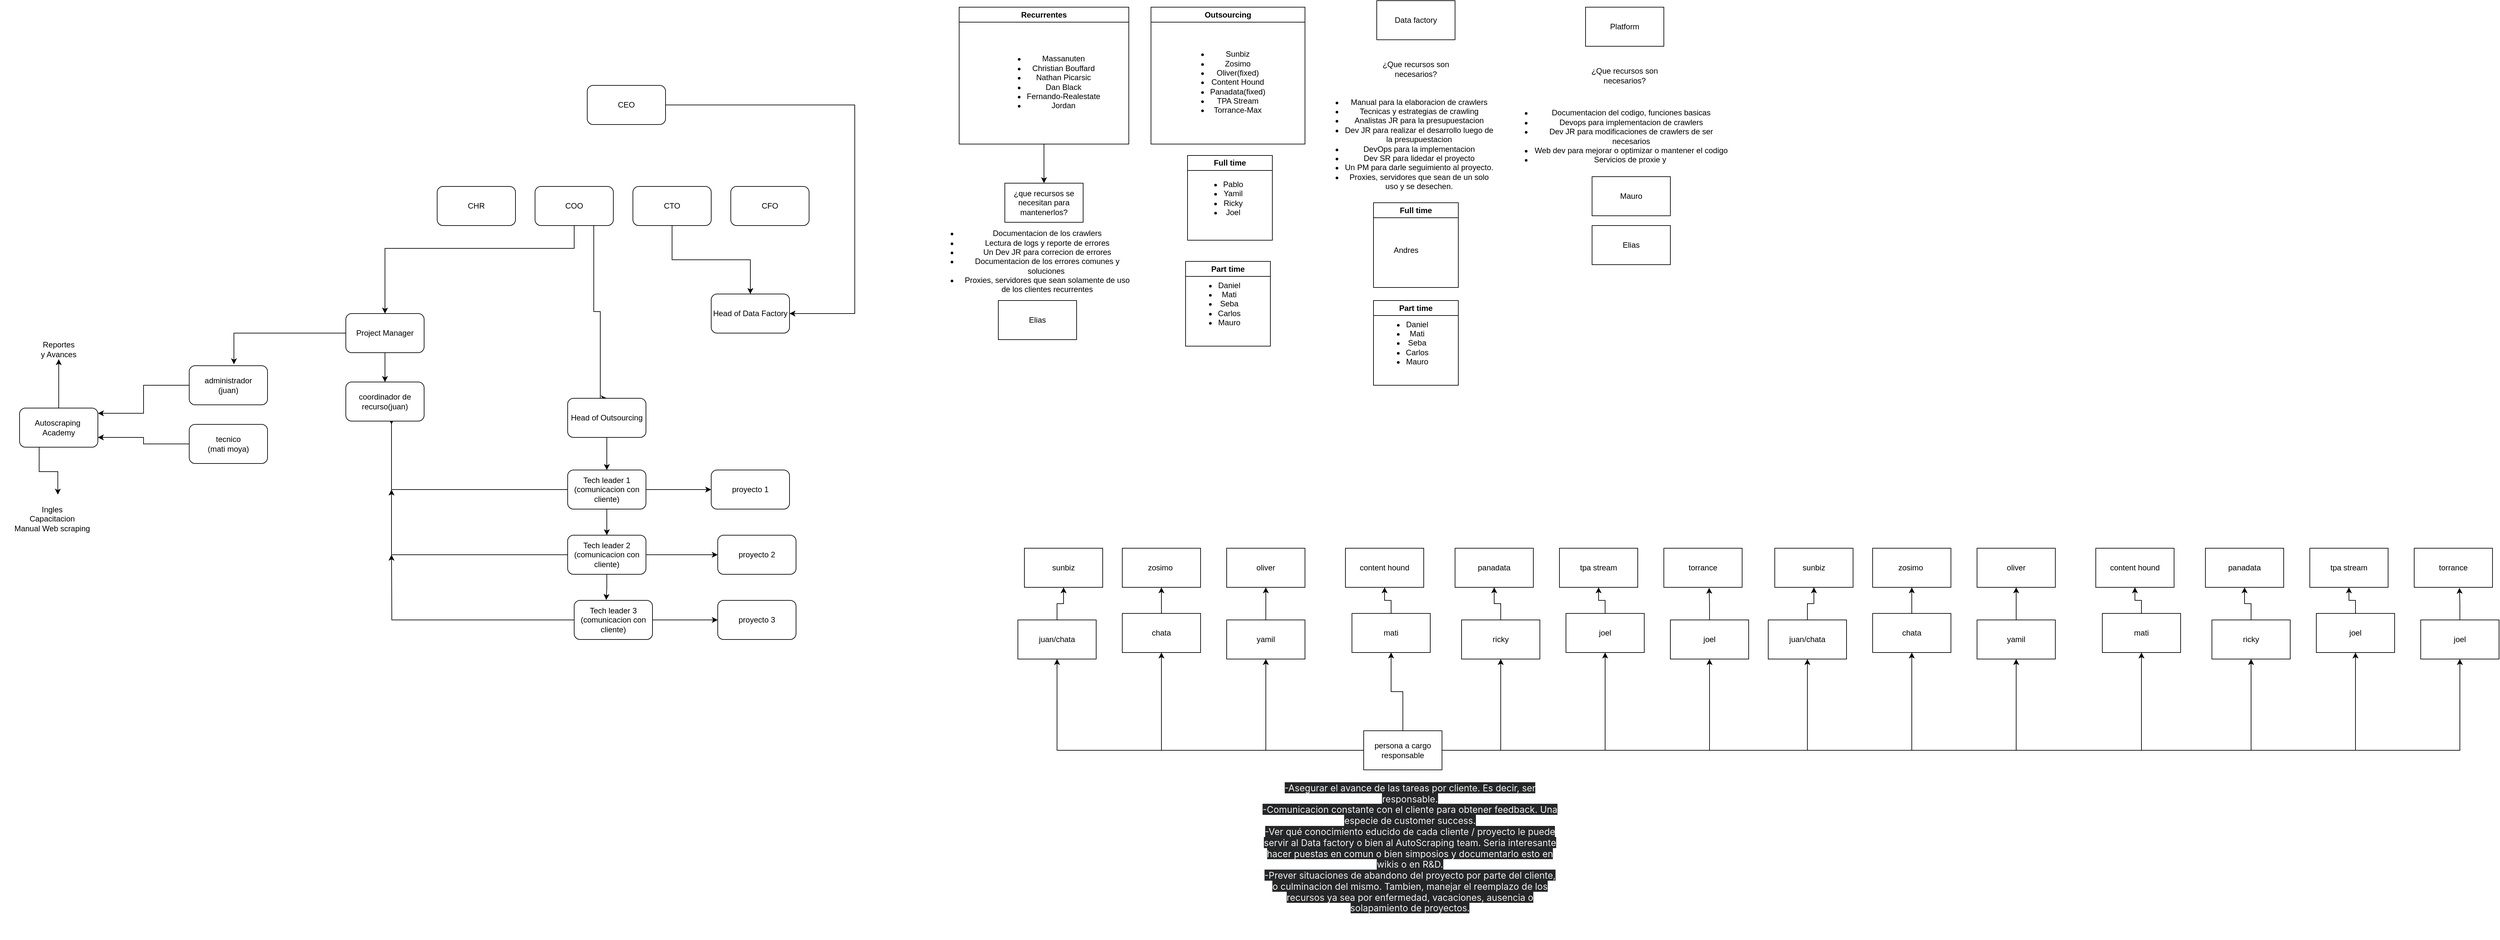 <mxfile version="20.7.4" type="github">
  <diagram id="h-Uzjyx9aiDMXFMbHH1c" name="Página-1">
    <mxGraphModel dx="3163" dy="838" grid="1" gridSize="10" guides="1" tooltips="1" connect="1" arrows="1" fold="1" page="1" pageScale="1" pageWidth="827" pageHeight="1169" math="0" shadow="0">
      <root>
        <mxCell id="0" />
        <mxCell id="1" parent="0" />
        <mxCell id="ti_FvRGkcxW3kPCKKKin-7" style="edgeStyle=orthogonalEdgeStyle;rounded=0;orthogonalLoop=1;jettySize=auto;html=1;" parent="1" source="ti_FvRGkcxW3kPCKKKin-1" edge="1">
          <mxGeometry relative="1" as="geometry">
            <mxPoint x="150" y="310" as="targetPoint" />
          </mxGeometry>
        </mxCell>
        <mxCell id="ti_FvRGkcxW3kPCKKKin-1" value="Recurrentes" style="swimlane;whiteSpace=wrap;html=1;" parent="1" vertex="1">
          <mxGeometry x="20" y="40" width="260" height="210" as="geometry" />
        </mxCell>
        <mxCell id="ti_FvRGkcxW3kPCKKKin-2" value="&lt;ul&gt;&lt;li&gt;Massanuten&lt;/li&gt;&lt;li&gt;Christian Bouffard&lt;/li&gt;&lt;li&gt;Nathan Picarsic&lt;/li&gt;&lt;li&gt;Dan Black&lt;/li&gt;&lt;li&gt;Fernando-Realestate&lt;/li&gt;&lt;li&gt;Jordan&lt;/li&gt;&lt;/ul&gt;" style="text;html=1;strokeColor=none;fillColor=none;align=center;verticalAlign=middle;whiteSpace=wrap;rounded=0;" parent="ti_FvRGkcxW3kPCKKKin-1" vertex="1">
          <mxGeometry x="20" y="50" width="240" height="130" as="geometry" />
        </mxCell>
        <mxCell id="ti_FvRGkcxW3kPCKKKin-3" value="Outsourcing" style="swimlane;whiteSpace=wrap;html=1;" parent="1" vertex="1">
          <mxGeometry x="314" y="40" width="236" height="210" as="geometry" />
        </mxCell>
        <mxCell id="ti_FvRGkcxW3kPCKKKin-4" value="&lt;ul&gt;&lt;li&gt;Sunbiz&lt;/li&gt;&lt;li&gt;Zosimo&lt;/li&gt;&lt;li&gt;Oliver(fixed)&lt;/li&gt;&lt;li&gt;Content Hound&lt;/li&gt;&lt;li&gt;Panadata(fixed)&lt;/li&gt;&lt;li&gt;TPA Stream&lt;/li&gt;&lt;li&gt;Torrance-Max&lt;/li&gt;&lt;/ul&gt;" style="text;html=1;strokeColor=none;fillColor=none;align=center;verticalAlign=middle;whiteSpace=wrap;rounded=0;" parent="ti_FvRGkcxW3kPCKKKin-3" vertex="1">
          <mxGeometry x="16" y="40" width="194" height="150" as="geometry" />
        </mxCell>
        <mxCell id="ti_FvRGkcxW3kPCKKKin-5" value="Data factory" style="rounded=0;whiteSpace=wrap;html=1;" parent="1" vertex="1">
          <mxGeometry x="660" y="30" width="120" height="60" as="geometry" />
        </mxCell>
        <mxCell id="ti_FvRGkcxW3kPCKKKin-6" value="Platform" style="rounded=0;whiteSpace=wrap;html=1;" parent="1" vertex="1">
          <mxGeometry x="980" y="40" width="120" height="60" as="geometry" />
        </mxCell>
        <mxCell id="ti_FvRGkcxW3kPCKKKin-8" value="¿que recursos se necesitan para mantenerlos?" style="rounded=0;whiteSpace=wrap;html=1;" parent="1" vertex="1">
          <mxGeometry x="90" y="310" width="120" height="60" as="geometry" />
        </mxCell>
        <mxCell id="ti_FvRGkcxW3kPCKKKin-9" value="&lt;ul&gt;&lt;li&gt;Documentacion de los crawlers&lt;/li&gt;&lt;li&gt;Lectura de logs y reporte de errores&lt;/li&gt;&lt;li&gt;Un Dev JR para correcion de errores&lt;/li&gt;&lt;li&gt;Documentacion de los errores comunes y soluciones&amp;nbsp;&lt;/li&gt;&lt;li&gt;Proxies, servidores que sean solamente de uso de los clientes recurrentes&lt;/li&gt;&lt;/ul&gt;" style="text;html=1;strokeColor=none;fillColor=none;align=center;verticalAlign=middle;whiteSpace=wrap;rounded=0;" parent="1" vertex="1">
          <mxGeometry x="-20" y="310" width="310" height="240" as="geometry" />
        </mxCell>
        <mxCell id="ti_FvRGkcxW3kPCKKKin-11" value="¿Que recursos son necesarios?" style="text;html=1;strokeColor=none;fillColor=none;align=center;verticalAlign=middle;whiteSpace=wrap;rounded=0;" parent="1" vertex="1">
          <mxGeometry x="650" y="105" width="140" height="60" as="geometry" />
        </mxCell>
        <mxCell id="ti_FvRGkcxW3kPCKKKin-12" value="¿Que recursos son necesarios?" style="text;html=1;strokeColor=none;fillColor=none;align=center;verticalAlign=middle;whiteSpace=wrap;rounded=0;" parent="1" vertex="1">
          <mxGeometry x="970" y="115" width="140" height="60" as="geometry" />
        </mxCell>
        <mxCell id="ti_FvRGkcxW3kPCKKKin-13" value="&lt;ul&gt;&lt;li&gt;Manual para la elaboracion de crawlers&lt;/li&gt;&lt;li&gt;Tecnicas y estrategias de crawling&lt;/li&gt;&lt;li&gt;Analistas JR para la presupuestacion&lt;/li&gt;&lt;li&gt;Dev JR para realizar el desarrollo luego de la presupuestacion&lt;/li&gt;&lt;li&gt;DevOps para la implementacion&lt;/li&gt;&lt;li&gt;Dev SR para lidedar el proyecto&lt;/li&gt;&lt;li&gt;Un PM para darle seguimiento al proyecto.&lt;/li&gt;&lt;li&gt;Proxies, servidores que sean de un solo uso y se desechen.&lt;/li&gt;&lt;/ul&gt;" style="text;html=1;strokeColor=none;fillColor=none;align=center;verticalAlign=middle;whiteSpace=wrap;rounded=0;" parent="1" vertex="1">
          <mxGeometry x="570" y="175" width="270" height="150" as="geometry" />
        </mxCell>
        <mxCell id="ti_FvRGkcxW3kPCKKKin-14" value="&lt;ul&gt;&lt;li&gt;Documentacion del codigo, funciones basicas&lt;/li&gt;&lt;li&gt;Devops para implementacion de crawlers&lt;/li&gt;&lt;li&gt;Dev JR para modificaciones de crawlers de ser necesarios&lt;/li&gt;&lt;li&gt;Web dev para mejorar o optimizar o mantener el codigo&lt;/li&gt;&lt;li&gt;Servicios de proxie y&amp;nbsp;&lt;/li&gt;&lt;/ul&gt;" style="text;html=1;strokeColor=none;fillColor=none;align=center;verticalAlign=middle;whiteSpace=wrap;rounded=0;" parent="1" vertex="1">
          <mxGeometry x="860" y="140" width="340" height="195" as="geometry" />
        </mxCell>
        <mxCell id="ti_FvRGkcxW3kPCKKKin-16" value="&lt;ul&gt;&lt;li&gt;Pablo&lt;/li&gt;&lt;li&gt;Yamil&lt;/li&gt;&lt;li&gt;Ricky&lt;/li&gt;&lt;li&gt;Joel&lt;/li&gt;&lt;/ul&gt;" style="text;html=1;strokeColor=none;fillColor=none;align=center;verticalAlign=middle;whiteSpace=wrap;rounded=0;" parent="1" vertex="1">
          <mxGeometry x="360" y="305" width="120" height="55" as="geometry" />
        </mxCell>
        <mxCell id="ti_FvRGkcxW3kPCKKKin-17" value="Elias" style="rounded=0;whiteSpace=wrap;html=1;" parent="1" vertex="1">
          <mxGeometry x="80" y="490" width="120" height="60" as="geometry" />
        </mxCell>
        <mxCell id="ti_FvRGkcxW3kPCKKKin-18" value="Full time" style="swimlane;whiteSpace=wrap;html=1;" parent="1" vertex="1">
          <mxGeometry x="370" y="267.5" width="130" height="130" as="geometry" />
        </mxCell>
        <mxCell id="ti_FvRGkcxW3kPCKKKin-19" value="Part time" style="swimlane;whiteSpace=wrap;html=1;" parent="1" vertex="1">
          <mxGeometry x="367" y="430" width="130" height="130" as="geometry" />
        </mxCell>
        <mxCell id="ti_FvRGkcxW3kPCKKKin-20" value="&lt;ul&gt;&lt;li&gt;Daniel&lt;/li&gt;&lt;li&gt;Mati&lt;/li&gt;&lt;li&gt;Seba&lt;/li&gt;&lt;li&gt;Carlos&lt;/li&gt;&lt;li&gt;Mauro&lt;/li&gt;&lt;/ul&gt;" style="text;html=1;strokeColor=none;fillColor=none;align=center;verticalAlign=middle;whiteSpace=wrap;rounded=0;" parent="ti_FvRGkcxW3kPCKKKin-19" vertex="1">
          <mxGeometry x="17" y="50" width="60" height="30" as="geometry" />
        </mxCell>
        <mxCell id="ti_FvRGkcxW3kPCKKKin-21" value="Full time" style="swimlane;whiteSpace=wrap;html=1;" parent="1" vertex="1">
          <mxGeometry x="655" y="340" width="130" height="130" as="geometry" />
        </mxCell>
        <mxCell id="ti_FvRGkcxW3kPCKKKin-24" value="Andres" style="text;html=1;strokeColor=none;fillColor=none;align=center;verticalAlign=middle;whiteSpace=wrap;rounded=0;" parent="ti_FvRGkcxW3kPCKKKin-21" vertex="1">
          <mxGeometry x="20" y="57.5" width="60" height="30" as="geometry" />
        </mxCell>
        <mxCell id="ti_FvRGkcxW3kPCKKKin-28" value="Part time" style="swimlane;whiteSpace=wrap;html=1;" parent="1" vertex="1">
          <mxGeometry x="655" y="490" width="130" height="130" as="geometry" />
        </mxCell>
        <mxCell id="ti_FvRGkcxW3kPCKKKin-29" value="&lt;ul&gt;&lt;li&gt;Daniel&lt;/li&gt;&lt;li&gt;Mati&lt;/li&gt;&lt;li&gt;Seba&lt;/li&gt;&lt;li&gt;Carlos&lt;/li&gt;&lt;li&gt;Mauro&lt;/li&gt;&lt;/ul&gt;" style="text;html=1;strokeColor=none;fillColor=none;align=center;verticalAlign=middle;whiteSpace=wrap;rounded=0;" parent="ti_FvRGkcxW3kPCKKKin-28" vertex="1">
          <mxGeometry x="17" y="50" width="60" height="30" as="geometry" />
        </mxCell>
        <mxCell id="ti_FvRGkcxW3kPCKKKin-30" value="Mauro" style="rounded=0;whiteSpace=wrap;html=1;" parent="1" vertex="1">
          <mxGeometry x="990" y="300" width="120" height="60" as="geometry" />
        </mxCell>
        <mxCell id="ti_FvRGkcxW3kPCKKKin-31" value="Elias" style="rounded=0;whiteSpace=wrap;html=1;" parent="1" vertex="1">
          <mxGeometry x="990" y="375" width="120" height="60" as="geometry" />
        </mxCell>
        <mxCell id="ti_FvRGkcxW3kPCKKKin-32" value="sunbiz" style="rounded=0;whiteSpace=wrap;html=1;" parent="1" vertex="1">
          <mxGeometry x="120" y="870" width="120" height="60" as="geometry" />
        </mxCell>
        <mxCell id="ti_FvRGkcxW3kPCKKKin-33" value="zosimo&lt;span style=&quot;white-space: pre;&quot;&gt; &lt;/span&gt;" style="rounded=0;whiteSpace=wrap;html=1;" parent="1" vertex="1">
          <mxGeometry x="270" y="870" width="120" height="60" as="geometry" />
        </mxCell>
        <mxCell id="ti_FvRGkcxW3kPCKKKin-34" value="oliver" style="rounded=0;whiteSpace=wrap;html=1;" parent="1" vertex="1">
          <mxGeometry x="430" y="870" width="120" height="60" as="geometry" />
        </mxCell>
        <mxCell id="ti_FvRGkcxW3kPCKKKin-35" value="content hound" style="rounded=0;whiteSpace=wrap;html=1;" parent="1" vertex="1">
          <mxGeometry x="612" y="870" width="120" height="60" as="geometry" />
        </mxCell>
        <mxCell id="ti_FvRGkcxW3kPCKKKin-36" value="panadata" style="rounded=0;whiteSpace=wrap;html=1;" parent="1" vertex="1">
          <mxGeometry x="780" y="870" width="120" height="60" as="geometry" />
        </mxCell>
        <mxCell id="ti_FvRGkcxW3kPCKKKin-37" value="tpa stream" style="rounded=0;whiteSpace=wrap;html=1;" parent="1" vertex="1">
          <mxGeometry x="940" y="870" width="120" height="60" as="geometry" />
        </mxCell>
        <mxCell id="ti_FvRGkcxW3kPCKKKin-38" value="torrance" style="rounded=0;whiteSpace=wrap;html=1;" parent="1" vertex="1">
          <mxGeometry x="1100" y="870" width="120" height="60" as="geometry" />
        </mxCell>
        <mxCell id="ti_FvRGkcxW3kPCKKKin-55" style="edgeStyle=orthogonalEdgeStyle;rounded=0;orthogonalLoop=1;jettySize=auto;html=1;entryX=0.5;entryY=1;entryDx=0;entryDy=0;" parent="1" source="ti_FvRGkcxW3kPCKKKin-39" target="ti_FvRGkcxW3kPCKKKin-32" edge="1">
          <mxGeometry relative="1" as="geometry" />
        </mxCell>
        <mxCell id="ti_FvRGkcxW3kPCKKKin-39" value="juan/chata" style="rounded=0;whiteSpace=wrap;html=1;" parent="1" vertex="1">
          <mxGeometry x="110" y="980" width="120" height="60" as="geometry" />
        </mxCell>
        <mxCell id="ti_FvRGkcxW3kPCKKKin-56" style="edgeStyle=orthogonalEdgeStyle;rounded=0;orthogonalLoop=1;jettySize=auto;html=1;" parent="1" source="ti_FvRGkcxW3kPCKKKin-40" target="ti_FvRGkcxW3kPCKKKin-33" edge="1">
          <mxGeometry relative="1" as="geometry" />
        </mxCell>
        <mxCell id="ti_FvRGkcxW3kPCKKKin-40" value="chata" style="rounded=0;whiteSpace=wrap;html=1;" parent="1" vertex="1">
          <mxGeometry x="270" y="970" width="120" height="60" as="geometry" />
        </mxCell>
        <mxCell id="ti_FvRGkcxW3kPCKKKin-57" style="edgeStyle=orthogonalEdgeStyle;rounded=0;orthogonalLoop=1;jettySize=auto;html=1;" parent="1" source="ti_FvRGkcxW3kPCKKKin-41" target="ti_FvRGkcxW3kPCKKKin-34" edge="1">
          <mxGeometry relative="1" as="geometry" />
        </mxCell>
        <mxCell id="ti_FvRGkcxW3kPCKKKin-41" value="yamil" style="rounded=0;whiteSpace=wrap;html=1;" parent="1" vertex="1">
          <mxGeometry x="430" y="980" width="120" height="60" as="geometry" />
        </mxCell>
        <mxCell id="ti_FvRGkcxW3kPCKKKin-58" style="edgeStyle=orthogonalEdgeStyle;rounded=0;orthogonalLoop=1;jettySize=auto;html=1;" parent="1" source="ti_FvRGkcxW3kPCKKKin-42" target="ti_FvRGkcxW3kPCKKKin-35" edge="1">
          <mxGeometry relative="1" as="geometry" />
        </mxCell>
        <mxCell id="ti_FvRGkcxW3kPCKKKin-42" value="mati" style="rounded=0;whiteSpace=wrap;html=1;" parent="1" vertex="1">
          <mxGeometry x="622" y="970" width="120" height="60" as="geometry" />
        </mxCell>
        <mxCell id="ti_FvRGkcxW3kPCKKKin-59" style="edgeStyle=orthogonalEdgeStyle;rounded=0;orthogonalLoop=1;jettySize=auto;html=1;entryX=0.5;entryY=1;entryDx=0;entryDy=0;" parent="1" source="ti_FvRGkcxW3kPCKKKin-43" target="ti_FvRGkcxW3kPCKKKin-36" edge="1">
          <mxGeometry relative="1" as="geometry" />
        </mxCell>
        <mxCell id="ti_FvRGkcxW3kPCKKKin-43" value="ricky" style="rounded=0;whiteSpace=wrap;html=1;" parent="1" vertex="1">
          <mxGeometry x="790" y="980" width="120" height="60" as="geometry" />
        </mxCell>
        <mxCell id="ti_FvRGkcxW3kPCKKKin-60" style="edgeStyle=orthogonalEdgeStyle;rounded=0;orthogonalLoop=1;jettySize=auto;html=1;" parent="1" source="ti_FvRGkcxW3kPCKKKin-44" target="ti_FvRGkcxW3kPCKKKin-37" edge="1">
          <mxGeometry relative="1" as="geometry" />
        </mxCell>
        <mxCell id="ti_FvRGkcxW3kPCKKKin-44" value="joel" style="rounded=0;whiteSpace=wrap;html=1;" parent="1" vertex="1">
          <mxGeometry x="950" y="970" width="120" height="60" as="geometry" />
        </mxCell>
        <mxCell id="ti_FvRGkcxW3kPCKKKin-61" style="edgeStyle=orthogonalEdgeStyle;rounded=0;orthogonalLoop=1;jettySize=auto;html=1;entryX=0.578;entryY=1.012;entryDx=0;entryDy=0;entryPerimeter=0;" parent="1" source="ti_FvRGkcxW3kPCKKKin-45" target="ti_FvRGkcxW3kPCKKKin-38" edge="1">
          <mxGeometry relative="1" as="geometry" />
        </mxCell>
        <mxCell id="ti_FvRGkcxW3kPCKKKin-45" value="joel" style="rounded=0;whiteSpace=wrap;html=1;" parent="1" vertex="1">
          <mxGeometry x="1110" y="980" width="120" height="60" as="geometry" />
        </mxCell>
        <mxCell id="ti_FvRGkcxW3kPCKKKin-48" style="edgeStyle=orthogonalEdgeStyle;rounded=0;orthogonalLoop=1;jettySize=auto;html=1;entryX=0.5;entryY=1;entryDx=0;entryDy=0;" parent="1" source="ti_FvRGkcxW3kPCKKKin-46" target="ti_FvRGkcxW3kPCKKKin-39" edge="1">
          <mxGeometry relative="1" as="geometry" />
        </mxCell>
        <mxCell id="ti_FvRGkcxW3kPCKKKin-49" style="edgeStyle=orthogonalEdgeStyle;rounded=0;orthogonalLoop=1;jettySize=auto;html=1;" parent="1" source="ti_FvRGkcxW3kPCKKKin-46" target="ti_FvRGkcxW3kPCKKKin-40" edge="1">
          <mxGeometry relative="1" as="geometry" />
        </mxCell>
        <mxCell id="ti_FvRGkcxW3kPCKKKin-50" style="edgeStyle=orthogonalEdgeStyle;rounded=0;orthogonalLoop=1;jettySize=auto;html=1;entryX=0.5;entryY=1;entryDx=0;entryDy=0;" parent="1" source="ti_FvRGkcxW3kPCKKKin-46" target="ti_FvRGkcxW3kPCKKKin-41" edge="1">
          <mxGeometry relative="1" as="geometry" />
        </mxCell>
        <mxCell id="ti_FvRGkcxW3kPCKKKin-51" style="edgeStyle=orthogonalEdgeStyle;rounded=0;orthogonalLoop=1;jettySize=auto;html=1;entryX=0.5;entryY=1;entryDx=0;entryDy=0;" parent="1" source="ti_FvRGkcxW3kPCKKKin-46" target="ti_FvRGkcxW3kPCKKKin-42" edge="1">
          <mxGeometry relative="1" as="geometry" />
        </mxCell>
        <mxCell id="ti_FvRGkcxW3kPCKKKin-52" style="edgeStyle=orthogonalEdgeStyle;rounded=0;orthogonalLoop=1;jettySize=auto;html=1;entryX=0.5;entryY=1;entryDx=0;entryDy=0;" parent="1" source="ti_FvRGkcxW3kPCKKKin-46" target="ti_FvRGkcxW3kPCKKKin-43" edge="1">
          <mxGeometry relative="1" as="geometry" />
        </mxCell>
        <mxCell id="ti_FvRGkcxW3kPCKKKin-53" style="edgeStyle=orthogonalEdgeStyle;rounded=0;orthogonalLoop=1;jettySize=auto;html=1;entryX=0.5;entryY=1;entryDx=0;entryDy=0;" parent="1" source="ti_FvRGkcxW3kPCKKKin-46" target="ti_FvRGkcxW3kPCKKKin-44" edge="1">
          <mxGeometry relative="1" as="geometry" />
        </mxCell>
        <mxCell id="ti_FvRGkcxW3kPCKKKin-54" style="edgeStyle=orthogonalEdgeStyle;rounded=0;orthogonalLoop=1;jettySize=auto;html=1;entryX=0.5;entryY=1;entryDx=0;entryDy=0;" parent="1" source="ti_FvRGkcxW3kPCKKKin-46" target="ti_FvRGkcxW3kPCKKKin-45" edge="1">
          <mxGeometry relative="1" as="geometry" />
        </mxCell>
        <mxCell id="ti_FvRGkcxW3kPCKKKin-84" style="edgeStyle=orthogonalEdgeStyle;rounded=0;orthogonalLoop=1;jettySize=auto;html=1;entryX=0.5;entryY=1;entryDx=0;entryDy=0;" parent="1" source="ti_FvRGkcxW3kPCKKKin-46" target="ti_FvRGkcxW3kPCKKKin-71" edge="1">
          <mxGeometry relative="1" as="geometry" />
        </mxCell>
        <mxCell id="ti_FvRGkcxW3kPCKKKin-85" style="edgeStyle=orthogonalEdgeStyle;rounded=0;orthogonalLoop=1;jettySize=auto;html=1;entryX=0.5;entryY=1;entryDx=0;entryDy=0;" parent="1" source="ti_FvRGkcxW3kPCKKKin-46" target="ti_FvRGkcxW3kPCKKKin-73" edge="1">
          <mxGeometry relative="1" as="geometry" />
        </mxCell>
        <mxCell id="ti_FvRGkcxW3kPCKKKin-86" style="edgeStyle=orthogonalEdgeStyle;rounded=0;orthogonalLoop=1;jettySize=auto;html=1;entryX=0.5;entryY=1;entryDx=0;entryDy=0;" parent="1" source="ti_FvRGkcxW3kPCKKKin-46" target="ti_FvRGkcxW3kPCKKKin-75" edge="1">
          <mxGeometry relative="1" as="geometry" />
        </mxCell>
        <mxCell id="ti_FvRGkcxW3kPCKKKin-87" style="edgeStyle=orthogonalEdgeStyle;rounded=0;orthogonalLoop=1;jettySize=auto;html=1;" parent="1" source="ti_FvRGkcxW3kPCKKKin-46" target="ti_FvRGkcxW3kPCKKKin-77" edge="1">
          <mxGeometry relative="1" as="geometry" />
        </mxCell>
        <mxCell id="ti_FvRGkcxW3kPCKKKin-88" style="edgeStyle=orthogonalEdgeStyle;rounded=0;orthogonalLoop=1;jettySize=auto;html=1;entryX=0.5;entryY=1;entryDx=0;entryDy=0;" parent="1" source="ti_FvRGkcxW3kPCKKKin-46" target="ti_FvRGkcxW3kPCKKKin-79" edge="1">
          <mxGeometry relative="1" as="geometry" />
        </mxCell>
        <mxCell id="ti_FvRGkcxW3kPCKKKin-89" style="edgeStyle=orthogonalEdgeStyle;rounded=0;orthogonalLoop=1;jettySize=auto;html=1;entryX=0.5;entryY=1;entryDx=0;entryDy=0;" parent="1" source="ti_FvRGkcxW3kPCKKKin-46" target="ti_FvRGkcxW3kPCKKKin-81" edge="1">
          <mxGeometry relative="1" as="geometry" />
        </mxCell>
        <mxCell id="ti_FvRGkcxW3kPCKKKin-90" style="edgeStyle=orthogonalEdgeStyle;rounded=0;orthogonalLoop=1;jettySize=auto;html=1;entryX=0.5;entryY=1;entryDx=0;entryDy=0;" parent="1" source="ti_FvRGkcxW3kPCKKKin-46" target="ti_FvRGkcxW3kPCKKKin-83" edge="1">
          <mxGeometry relative="1" as="geometry" />
        </mxCell>
        <mxCell id="ti_FvRGkcxW3kPCKKKin-46" value="persona a cargo responsable" style="rounded=0;whiteSpace=wrap;html=1;" parent="1" vertex="1">
          <mxGeometry x="640" y="1150" width="120" height="60" as="geometry" />
        </mxCell>
        <mxCell id="ti_FvRGkcxW3kPCKKKin-62" value="&lt;span style=&quot;color: rgb(245, 244, 243); font-family: -apple-system, BlinkMacSystemFont, &amp;quot;Segoe UI&amp;quot;, Roboto, &amp;quot;Helvetica Neue&amp;quot;, Helvetica, Arial, sans-serif; font-size: 14px; text-align: start; background-color: rgb(37, 38, 40);&quot;&gt;-Asegurar el avance de las tareas por cliente. Es decir, ser responsable.&lt;/span&gt;&lt;br style=&quot;color: rgb(245, 244, 243); font-family: -apple-system, BlinkMacSystemFont, &amp;quot;Segoe UI&amp;quot;, Roboto, &amp;quot;Helvetica Neue&amp;quot;, Helvetica, Arial, sans-serif; font-size: 14px; text-align: start; background-color: rgb(37, 38, 40);&quot;&gt;&lt;span style=&quot;color: rgb(245, 244, 243); font-family: -apple-system, BlinkMacSystemFont, &amp;quot;Segoe UI&amp;quot;, Roboto, &amp;quot;Helvetica Neue&amp;quot;, Helvetica, Arial, sans-serif; font-size: 14px; text-align: start; background-color: rgb(37, 38, 40);&quot;&gt;-Comunicacion constante con el cliente para obtener feedback. Una especie de customer success.&lt;/span&gt;&lt;br style=&quot;color: rgb(245, 244, 243); font-family: -apple-system, BlinkMacSystemFont, &amp;quot;Segoe UI&amp;quot;, Roboto, &amp;quot;Helvetica Neue&amp;quot;, Helvetica, Arial, sans-serif; font-size: 14px; text-align: start; background-color: rgb(37, 38, 40);&quot;&gt;&lt;span style=&quot;color: rgb(245, 244, 243); font-family: -apple-system, BlinkMacSystemFont, &amp;quot;Segoe UI&amp;quot;, Roboto, &amp;quot;Helvetica Neue&amp;quot;, Helvetica, Arial, sans-serif; font-size: 14px; text-align: start; background-color: rgb(37, 38, 40);&quot;&gt;-Ver qué conocimiento educido de cada cliente / proyecto le puede servir al Data factory o bien al AutoScraping team. Seria interesante hacer puestas en comun o bien simposios y documentarlo esto en wikis o en R&amp;amp;D.&lt;/span&gt;&lt;br style=&quot;color: rgb(245, 244, 243); font-family: -apple-system, BlinkMacSystemFont, &amp;quot;Segoe UI&amp;quot;, Roboto, &amp;quot;Helvetica Neue&amp;quot;, Helvetica, Arial, sans-serif; font-size: 14px; text-align: start; background-color: rgb(37, 38, 40);&quot;&gt;&lt;span style=&quot;color: rgb(245, 244, 243); font-family: -apple-system, BlinkMacSystemFont, &amp;quot;Segoe UI&amp;quot;, Roboto, &amp;quot;Helvetica Neue&amp;quot;, Helvetica, Arial, sans-serif; font-size: 14px; text-align: start; background-color: rgb(37, 38, 40);&quot;&gt;-Prever situaciones de abandono del proyecto por parte del cliente, o culminacion del mismo. Tambien, manejar el reemplazo de los recursos ya sea por enfermedad, vacaciones, ausencia o solapamiento de proyectos.&lt;/span&gt;" style="text;html=1;strokeColor=none;fillColor=none;align=center;verticalAlign=middle;whiteSpace=wrap;rounded=0;" parent="1" vertex="1">
          <mxGeometry x="482" y="1190" width="458" height="280" as="geometry" />
        </mxCell>
        <mxCell id="ti_FvRGkcxW3kPCKKKin-63" value="sunbiz" style="rounded=0;whiteSpace=wrap;html=1;" parent="1" vertex="1">
          <mxGeometry x="1270" y="870" width="120" height="60" as="geometry" />
        </mxCell>
        <mxCell id="ti_FvRGkcxW3kPCKKKin-64" value="zosimo&lt;span style=&quot;white-space: pre;&quot;&gt; &lt;/span&gt;" style="rounded=0;whiteSpace=wrap;html=1;" parent="1" vertex="1">
          <mxGeometry x="1420" y="870" width="120" height="60" as="geometry" />
        </mxCell>
        <mxCell id="ti_FvRGkcxW3kPCKKKin-65" value="oliver" style="rounded=0;whiteSpace=wrap;html=1;" parent="1" vertex="1">
          <mxGeometry x="1580" y="870" width="120" height="60" as="geometry" />
        </mxCell>
        <mxCell id="ti_FvRGkcxW3kPCKKKin-66" value="content hound" style="rounded=0;whiteSpace=wrap;html=1;" parent="1" vertex="1">
          <mxGeometry x="1762" y="870" width="120" height="60" as="geometry" />
        </mxCell>
        <mxCell id="ti_FvRGkcxW3kPCKKKin-67" value="panadata" style="rounded=0;whiteSpace=wrap;html=1;" parent="1" vertex="1">
          <mxGeometry x="1930" y="870" width="120" height="60" as="geometry" />
        </mxCell>
        <mxCell id="ti_FvRGkcxW3kPCKKKin-68" value="tpa stream" style="rounded=0;whiteSpace=wrap;html=1;" parent="1" vertex="1">
          <mxGeometry x="2090" y="870" width="120" height="60" as="geometry" />
        </mxCell>
        <mxCell id="ti_FvRGkcxW3kPCKKKin-69" value="torrance" style="rounded=0;whiteSpace=wrap;html=1;" parent="1" vertex="1">
          <mxGeometry x="2250" y="870" width="120" height="60" as="geometry" />
        </mxCell>
        <mxCell id="ti_FvRGkcxW3kPCKKKin-70" style="edgeStyle=orthogonalEdgeStyle;rounded=0;orthogonalLoop=1;jettySize=auto;html=1;entryX=0.5;entryY=1;entryDx=0;entryDy=0;" parent="1" source="ti_FvRGkcxW3kPCKKKin-71" target="ti_FvRGkcxW3kPCKKKin-63" edge="1">
          <mxGeometry relative="1" as="geometry" />
        </mxCell>
        <mxCell id="ti_FvRGkcxW3kPCKKKin-71" value="juan/chata" style="rounded=0;whiteSpace=wrap;html=1;" parent="1" vertex="1">
          <mxGeometry x="1260" y="980" width="120" height="60" as="geometry" />
        </mxCell>
        <mxCell id="ti_FvRGkcxW3kPCKKKin-72" style="edgeStyle=orthogonalEdgeStyle;rounded=0;orthogonalLoop=1;jettySize=auto;html=1;" parent="1" source="ti_FvRGkcxW3kPCKKKin-73" target="ti_FvRGkcxW3kPCKKKin-64" edge="1">
          <mxGeometry relative="1" as="geometry" />
        </mxCell>
        <mxCell id="ti_FvRGkcxW3kPCKKKin-73" value="chata" style="rounded=0;whiteSpace=wrap;html=1;" parent="1" vertex="1">
          <mxGeometry x="1420" y="970" width="120" height="60" as="geometry" />
        </mxCell>
        <mxCell id="ti_FvRGkcxW3kPCKKKin-74" style="edgeStyle=orthogonalEdgeStyle;rounded=0;orthogonalLoop=1;jettySize=auto;html=1;" parent="1" source="ti_FvRGkcxW3kPCKKKin-75" target="ti_FvRGkcxW3kPCKKKin-65" edge="1">
          <mxGeometry relative="1" as="geometry" />
        </mxCell>
        <mxCell id="ti_FvRGkcxW3kPCKKKin-75" value="yamil" style="rounded=0;whiteSpace=wrap;html=1;" parent="1" vertex="1">
          <mxGeometry x="1580" y="980" width="120" height="60" as="geometry" />
        </mxCell>
        <mxCell id="ti_FvRGkcxW3kPCKKKin-76" style="edgeStyle=orthogonalEdgeStyle;rounded=0;orthogonalLoop=1;jettySize=auto;html=1;" parent="1" source="ti_FvRGkcxW3kPCKKKin-77" target="ti_FvRGkcxW3kPCKKKin-66" edge="1">
          <mxGeometry relative="1" as="geometry" />
        </mxCell>
        <mxCell id="ti_FvRGkcxW3kPCKKKin-77" value="mati" style="rounded=0;whiteSpace=wrap;html=1;" parent="1" vertex="1">
          <mxGeometry x="1772" y="970" width="120" height="60" as="geometry" />
        </mxCell>
        <mxCell id="ti_FvRGkcxW3kPCKKKin-78" style="edgeStyle=orthogonalEdgeStyle;rounded=0;orthogonalLoop=1;jettySize=auto;html=1;entryX=0.5;entryY=1;entryDx=0;entryDy=0;" parent="1" source="ti_FvRGkcxW3kPCKKKin-79" target="ti_FvRGkcxW3kPCKKKin-67" edge="1">
          <mxGeometry relative="1" as="geometry" />
        </mxCell>
        <mxCell id="ti_FvRGkcxW3kPCKKKin-79" value="ricky" style="rounded=0;whiteSpace=wrap;html=1;" parent="1" vertex="1">
          <mxGeometry x="1940" y="980" width="120" height="60" as="geometry" />
        </mxCell>
        <mxCell id="ti_FvRGkcxW3kPCKKKin-80" style="edgeStyle=orthogonalEdgeStyle;rounded=0;orthogonalLoop=1;jettySize=auto;html=1;" parent="1" source="ti_FvRGkcxW3kPCKKKin-81" target="ti_FvRGkcxW3kPCKKKin-68" edge="1">
          <mxGeometry relative="1" as="geometry" />
        </mxCell>
        <mxCell id="ti_FvRGkcxW3kPCKKKin-81" value="joel" style="rounded=0;whiteSpace=wrap;html=1;" parent="1" vertex="1">
          <mxGeometry x="2100" y="970" width="120" height="60" as="geometry" />
        </mxCell>
        <mxCell id="ti_FvRGkcxW3kPCKKKin-82" style="edgeStyle=orthogonalEdgeStyle;rounded=0;orthogonalLoop=1;jettySize=auto;html=1;entryX=0.578;entryY=1.012;entryDx=0;entryDy=0;entryPerimeter=0;" parent="1" source="ti_FvRGkcxW3kPCKKKin-83" target="ti_FvRGkcxW3kPCKKKin-69" edge="1">
          <mxGeometry relative="1" as="geometry" />
        </mxCell>
        <mxCell id="ti_FvRGkcxW3kPCKKKin-83" value="joel" style="rounded=0;whiteSpace=wrap;html=1;" parent="1" vertex="1">
          <mxGeometry x="2260" y="980" width="120" height="60" as="geometry" />
        </mxCell>
        <mxCell id="3GISyxEWriRuf3b9trCR-41" style="edgeStyle=orthogonalEdgeStyle;rounded=0;orthogonalLoop=1;jettySize=auto;html=1;" edge="1" parent="1" source="3GISyxEWriRuf3b9trCR-1" target="3GISyxEWriRuf3b9trCR-8">
          <mxGeometry x="0.0" y="140" relative="1" as="geometry">
            <Array as="points">
              <mxPoint x="-140" y="190" />
              <mxPoint x="-140" y="510" />
            </Array>
            <mxPoint as="offset" />
          </mxGeometry>
        </mxCell>
        <mxCell id="3GISyxEWriRuf3b9trCR-1" value="CEO" style="rounded=1;whiteSpace=wrap;html=1;" vertex="1" parent="1">
          <mxGeometry x="-550" y="160" width="120" height="60" as="geometry" />
        </mxCell>
        <mxCell id="3GISyxEWriRuf3b9trCR-2" value="CHR" style="rounded=1;whiteSpace=wrap;html=1;" vertex="1" parent="1">
          <mxGeometry x="-780" y="315" width="120" height="60" as="geometry" />
        </mxCell>
        <mxCell id="3GISyxEWriRuf3b9trCR-40" style="edgeStyle=orthogonalEdgeStyle;rounded=0;orthogonalLoop=1;jettySize=auto;html=1;entryX=0.5;entryY=0;entryDx=0;entryDy=0;" edge="1" parent="1" source="3GISyxEWriRuf3b9trCR-3" target="3GISyxEWriRuf3b9trCR-6">
          <mxGeometry relative="1" as="geometry">
            <Array as="points">
              <mxPoint x="-540" y="507" />
              <mxPoint x="-530" y="507" />
              <mxPoint x="-530" y="640" />
            </Array>
          </mxGeometry>
        </mxCell>
        <mxCell id="3GISyxEWriRuf3b9trCR-43" style="edgeStyle=orthogonalEdgeStyle;rounded=0;orthogonalLoop=1;jettySize=auto;html=1;entryX=0.5;entryY=0;entryDx=0;entryDy=0;" edge="1" parent="1" source="3GISyxEWriRuf3b9trCR-3" target="3GISyxEWriRuf3b9trCR-37">
          <mxGeometry relative="1" as="geometry">
            <Array as="points">
              <mxPoint x="-570" y="410" />
              <mxPoint x="-860" y="410" />
            </Array>
          </mxGeometry>
        </mxCell>
        <mxCell id="3GISyxEWriRuf3b9trCR-3" value="COO" style="rounded=1;whiteSpace=wrap;html=1;" vertex="1" parent="1">
          <mxGeometry x="-630" y="315" width="120" height="60" as="geometry" />
        </mxCell>
        <mxCell id="3GISyxEWriRuf3b9trCR-42" style="edgeStyle=orthogonalEdgeStyle;rounded=0;orthogonalLoop=1;jettySize=auto;html=1;entryX=0.5;entryY=0;entryDx=0;entryDy=0;" edge="1" parent="1" source="3GISyxEWriRuf3b9trCR-4" target="3GISyxEWriRuf3b9trCR-8">
          <mxGeometry relative="1" as="geometry" />
        </mxCell>
        <mxCell id="3GISyxEWriRuf3b9trCR-4" value="CTO" style="rounded=1;whiteSpace=wrap;html=1;" vertex="1" parent="1">
          <mxGeometry x="-480" y="315" width="120" height="60" as="geometry" />
        </mxCell>
        <mxCell id="3GISyxEWriRuf3b9trCR-5" value="CFO" style="rounded=1;whiteSpace=wrap;html=1;" vertex="1" parent="1">
          <mxGeometry x="-330" y="315" width="120" height="60" as="geometry" />
        </mxCell>
        <mxCell id="3GISyxEWriRuf3b9trCR-25" style="edgeStyle=orthogonalEdgeStyle;rounded=0;orthogonalLoop=1;jettySize=auto;html=1;entryX=0.5;entryY=0;entryDx=0;entryDy=0;" edge="1" parent="1" source="3GISyxEWriRuf3b9trCR-6" target="3GISyxEWriRuf3b9trCR-13">
          <mxGeometry relative="1" as="geometry" />
        </mxCell>
        <mxCell id="3GISyxEWriRuf3b9trCR-6" value="Head of Outsourcing" style="rounded=1;whiteSpace=wrap;html=1;" vertex="1" parent="1">
          <mxGeometry x="-580" y="640" width="120" height="60" as="geometry" />
        </mxCell>
        <mxCell id="3GISyxEWriRuf3b9trCR-19" style="edgeStyle=orthogonalEdgeStyle;rounded=0;orthogonalLoop=1;jettySize=auto;html=1;" edge="1" parent="1" source="3GISyxEWriRuf3b9trCR-7" target="3GISyxEWriRuf3b9trCR-12">
          <mxGeometry relative="1" as="geometry" />
        </mxCell>
        <mxCell id="3GISyxEWriRuf3b9trCR-20" style="edgeStyle=orthogonalEdgeStyle;rounded=0;orthogonalLoop=1;jettySize=auto;html=1;entryX=0.554;entryY=-0.032;entryDx=0;entryDy=0;entryPerimeter=0;exitX=0.25;exitY=1;exitDx=0;exitDy=0;" edge="1" parent="1" source="3GISyxEWriRuf3b9trCR-7" target="3GISyxEWriRuf3b9trCR-10">
          <mxGeometry relative="1" as="geometry" />
        </mxCell>
        <mxCell id="3GISyxEWriRuf3b9trCR-7" value="Autoscraping&amp;nbsp;&lt;br&gt;Academy" style="rounded=1;whiteSpace=wrap;html=1;" vertex="1" parent="1">
          <mxGeometry x="-1420" y="655" width="120" height="60" as="geometry" />
        </mxCell>
        <mxCell id="3GISyxEWriRuf3b9trCR-8" value="Head of Data Factory" style="rounded=1;whiteSpace=wrap;html=1;" vertex="1" parent="1">
          <mxGeometry x="-360" y="480" width="120" height="60" as="geometry" />
        </mxCell>
        <mxCell id="3GISyxEWriRuf3b9trCR-10" value="Ingles&lt;br&gt;Capacitacion&lt;br&gt;Manual Web scraping" style="text;html=1;strokeColor=none;fillColor=none;align=center;verticalAlign=middle;whiteSpace=wrap;rounded=0;" vertex="1" parent="1">
          <mxGeometry x="-1450" y="790" width="160" height="70" as="geometry" />
        </mxCell>
        <mxCell id="3GISyxEWriRuf3b9trCR-12" value="Reportes y Avances" style="text;html=1;strokeColor=none;fillColor=none;align=center;verticalAlign=middle;whiteSpace=wrap;rounded=0;" vertex="1" parent="1">
          <mxGeometry x="-1390" y="550" width="60" height="30" as="geometry" />
        </mxCell>
        <mxCell id="3GISyxEWriRuf3b9trCR-26" style="edgeStyle=orthogonalEdgeStyle;rounded=0;orthogonalLoop=1;jettySize=auto;html=1;" edge="1" parent="1" source="3GISyxEWriRuf3b9trCR-13" target="3GISyxEWriRuf3b9trCR-27">
          <mxGeometry relative="1" as="geometry">
            <mxPoint x="-340" y="780" as="targetPoint" />
          </mxGeometry>
        </mxCell>
        <mxCell id="3GISyxEWriRuf3b9trCR-34" style="edgeStyle=orthogonalEdgeStyle;rounded=0;orthogonalLoop=1;jettySize=auto;html=1;entryX=0.5;entryY=0;entryDx=0;entryDy=0;" edge="1" parent="1" source="3GISyxEWriRuf3b9trCR-13" target="3GISyxEWriRuf3b9trCR-29">
          <mxGeometry relative="1" as="geometry" />
        </mxCell>
        <mxCell id="3GISyxEWriRuf3b9trCR-44" style="edgeStyle=orthogonalEdgeStyle;rounded=0;orthogonalLoop=1;jettySize=auto;html=1;" edge="1" parent="1" source="3GISyxEWriRuf3b9trCR-13">
          <mxGeometry relative="1" as="geometry">
            <mxPoint x="-850" y="680" as="targetPoint" />
            <Array as="points">
              <mxPoint x="-850" y="780" />
              <mxPoint x="-850" y="675" />
            </Array>
          </mxGeometry>
        </mxCell>
        <mxCell id="3GISyxEWriRuf3b9trCR-13" value="Tech leader 1&lt;br&gt;(comunicacion con cliente)" style="rounded=1;whiteSpace=wrap;html=1;" vertex="1" parent="1">
          <mxGeometry x="-580" y="750" width="120" height="60" as="geometry" />
        </mxCell>
        <mxCell id="3GISyxEWriRuf3b9trCR-14" value="coordinador de recurso(juan)" style="rounded=1;whiteSpace=wrap;html=1;" vertex="1" parent="1">
          <mxGeometry x="-920" y="615" width="120" height="60" as="geometry" />
        </mxCell>
        <mxCell id="3GISyxEWriRuf3b9trCR-23" style="edgeStyle=orthogonalEdgeStyle;rounded=0;orthogonalLoop=1;jettySize=auto;html=1;exitX=0;exitY=0.5;exitDx=0;exitDy=0;entryX=1.001;entryY=0.134;entryDx=0;entryDy=0;entryPerimeter=0;" edge="1" parent="1" source="3GISyxEWriRuf3b9trCR-21" target="3GISyxEWriRuf3b9trCR-7">
          <mxGeometry relative="1" as="geometry" />
        </mxCell>
        <mxCell id="3GISyxEWriRuf3b9trCR-21" value="administrador&lt;br&gt;(juan)" style="rounded=1;whiteSpace=wrap;html=1;" vertex="1" parent="1">
          <mxGeometry x="-1160" y="590" width="120" height="60" as="geometry" />
        </mxCell>
        <mxCell id="3GISyxEWriRuf3b9trCR-24" style="edgeStyle=orthogonalEdgeStyle;rounded=0;orthogonalLoop=1;jettySize=auto;html=1;entryX=1;entryY=0.75;entryDx=0;entryDy=0;" edge="1" parent="1" source="3GISyxEWriRuf3b9trCR-22" target="3GISyxEWriRuf3b9trCR-7">
          <mxGeometry relative="1" as="geometry" />
        </mxCell>
        <mxCell id="3GISyxEWriRuf3b9trCR-22" value="tecnico&lt;br&gt;(mati moya)" style="rounded=1;whiteSpace=wrap;html=1;" vertex="1" parent="1">
          <mxGeometry x="-1160" y="680" width="120" height="60" as="geometry" />
        </mxCell>
        <mxCell id="3GISyxEWriRuf3b9trCR-27" value="proyecto 1" style="rounded=1;whiteSpace=wrap;html=1;" vertex="1" parent="1">
          <mxGeometry x="-360" y="750" width="120" height="60" as="geometry" />
        </mxCell>
        <mxCell id="3GISyxEWriRuf3b9trCR-28" style="edgeStyle=orthogonalEdgeStyle;rounded=0;orthogonalLoop=1;jettySize=auto;html=1;" edge="1" parent="1" source="3GISyxEWriRuf3b9trCR-29" target="3GISyxEWriRuf3b9trCR-30">
          <mxGeometry relative="1" as="geometry">
            <mxPoint x="-330" y="880" as="targetPoint" />
          </mxGeometry>
        </mxCell>
        <mxCell id="3GISyxEWriRuf3b9trCR-35" style="edgeStyle=orthogonalEdgeStyle;rounded=0;orthogonalLoop=1;jettySize=auto;html=1;entryX=0.409;entryY=-0.011;entryDx=0;entryDy=0;entryPerimeter=0;" edge="1" parent="1" source="3GISyxEWriRuf3b9trCR-29" target="3GISyxEWriRuf3b9trCR-32">
          <mxGeometry relative="1" as="geometry" />
        </mxCell>
        <mxCell id="3GISyxEWriRuf3b9trCR-45" style="edgeStyle=orthogonalEdgeStyle;rounded=0;orthogonalLoop=1;jettySize=auto;html=1;" edge="1" parent="1" source="3GISyxEWriRuf3b9trCR-29">
          <mxGeometry relative="1" as="geometry">
            <mxPoint x="-850" y="780" as="targetPoint" />
            <Array as="points">
              <mxPoint x="-850" y="880" />
            </Array>
          </mxGeometry>
        </mxCell>
        <mxCell id="3GISyxEWriRuf3b9trCR-29" value="Tech leader 2&lt;br&gt;(comunicacion con cliente)" style="rounded=1;whiteSpace=wrap;html=1;" vertex="1" parent="1">
          <mxGeometry x="-580" y="850" width="120" height="60" as="geometry" />
        </mxCell>
        <mxCell id="3GISyxEWriRuf3b9trCR-30" value="proyecto 2" style="rounded=1;whiteSpace=wrap;html=1;" vertex="1" parent="1">
          <mxGeometry x="-350" y="850" width="120" height="60" as="geometry" />
        </mxCell>
        <mxCell id="3GISyxEWriRuf3b9trCR-31" style="edgeStyle=orthogonalEdgeStyle;rounded=0;orthogonalLoop=1;jettySize=auto;html=1;" edge="1" parent="1" source="3GISyxEWriRuf3b9trCR-32" target="3GISyxEWriRuf3b9trCR-33">
          <mxGeometry relative="1" as="geometry">
            <mxPoint x="-330" y="980" as="targetPoint" />
          </mxGeometry>
        </mxCell>
        <mxCell id="3GISyxEWriRuf3b9trCR-46" style="edgeStyle=orthogonalEdgeStyle;rounded=0;orthogonalLoop=1;jettySize=auto;html=1;" edge="1" parent="1" source="3GISyxEWriRuf3b9trCR-32">
          <mxGeometry relative="1" as="geometry">
            <mxPoint x="-850" y="880" as="targetPoint" />
          </mxGeometry>
        </mxCell>
        <mxCell id="3GISyxEWriRuf3b9trCR-32" value="Tech leader 3&lt;br&gt;(comunicacion con cliente)" style="rounded=1;whiteSpace=wrap;html=1;" vertex="1" parent="1">
          <mxGeometry x="-570" y="950" width="120" height="60" as="geometry" />
        </mxCell>
        <mxCell id="3GISyxEWriRuf3b9trCR-33" value="proyecto 3" style="rounded=1;whiteSpace=wrap;html=1;" vertex="1" parent="1">
          <mxGeometry x="-350" y="950" width="120" height="60" as="geometry" />
        </mxCell>
        <mxCell id="3GISyxEWriRuf3b9trCR-38" style="edgeStyle=orthogonalEdgeStyle;rounded=0;orthogonalLoop=1;jettySize=auto;html=1;entryX=0.571;entryY=-0.037;entryDx=0;entryDy=0;entryPerimeter=0;" edge="1" parent="1" source="3GISyxEWriRuf3b9trCR-37" target="3GISyxEWriRuf3b9trCR-21">
          <mxGeometry relative="1" as="geometry" />
        </mxCell>
        <mxCell id="3GISyxEWriRuf3b9trCR-39" style="edgeStyle=orthogonalEdgeStyle;rounded=0;orthogonalLoop=1;jettySize=auto;html=1;entryX=0.5;entryY=0;entryDx=0;entryDy=0;" edge="1" parent="1" source="3GISyxEWriRuf3b9trCR-37" target="3GISyxEWriRuf3b9trCR-14">
          <mxGeometry relative="1" as="geometry" />
        </mxCell>
        <mxCell id="3GISyxEWriRuf3b9trCR-37" value="Project Manager" style="rounded=1;whiteSpace=wrap;html=1;" vertex="1" parent="1">
          <mxGeometry x="-920" y="510" width="120" height="60" as="geometry" />
        </mxCell>
      </root>
    </mxGraphModel>
  </diagram>
</mxfile>
